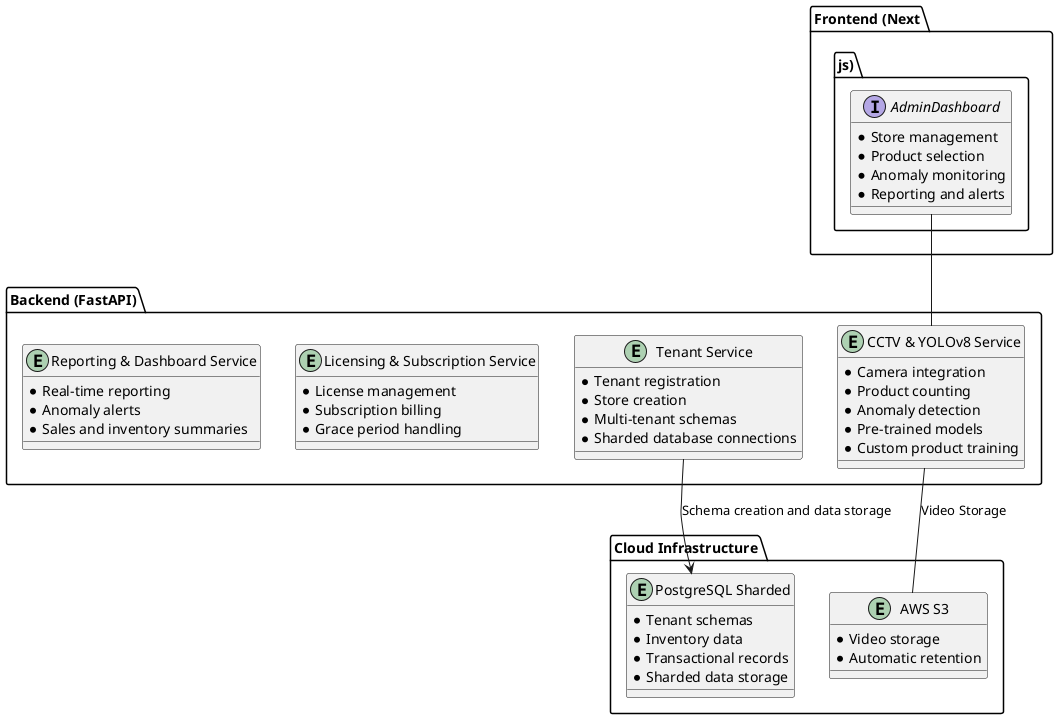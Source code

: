 @startuml
package "Backend (FastAPI)" {
  entity "Tenant Service" {
    * Tenant registration
    * Store creation
    * Multi-tenant schemas
    * Sharded database connections
  }

  entity "CCTV & YOLOv8 Service" {
    * Camera integration
    * Product counting
    * Anomaly detection
    * Pre-trained models
    * Custom product training
  }

  entity "Licensing & Subscription Service" {
    * License management
    * Subscription billing
    * Grace period handling
  }

  entity "Reporting & Dashboard Service" {
    * Real-time reporting
    * Anomaly alerts
    * Sales and inventory summaries
  }
}

package "Frontend (Next.js)" {
  interface AdminDashboard {
    * Store management
    * Product selection
    * Anomaly monitoring
    * Reporting and alerts
  }
}

package "Cloud Infrastructure" {
  entity "AWS S3" {
    * Video storage
    * Automatic retention
  }

  entity "PostgreSQL Sharded" {
    * Tenant schemas
    * Inventory data
    * Transactional records
    * Sharded data storage
  }
}

AdminDashboard -- "CCTV & YOLOv8 Service"
"CCTV & YOLOv8 Service" -- "AWS S3" : Video Storage
"Tenant Service" --> "PostgreSQL Sharded" : Schema creation and data storage
@enduml
